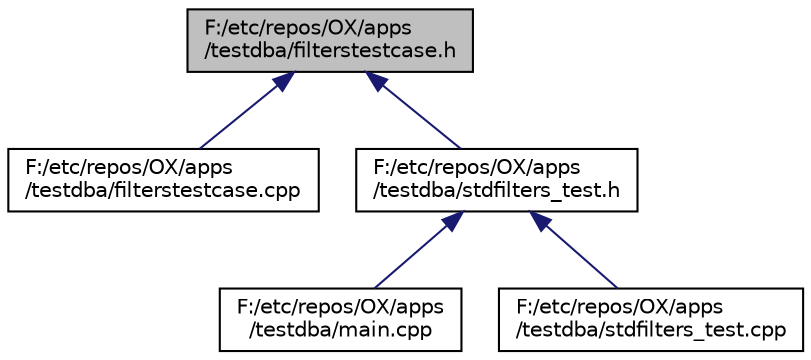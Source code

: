 digraph "F:/etc/repos/OX/apps/testdba/filterstestcase.h"
{
  edge [fontname="Helvetica",fontsize="10",labelfontname="Helvetica",labelfontsize="10"];
  node [fontname="Helvetica",fontsize="10",shape=record];
  Node1 [label="F:/etc/repos/OX/apps\l/testdba/filterstestcase.h",height=0.2,width=0.4,color="black", fillcolor="grey75", style="filled" fontcolor="black"];
  Node1 -> Node2 [dir="back",color="midnightblue",fontsize="10",style="solid",fontname="Helvetica"];
  Node2 [label="F:/etc/repos/OX/apps\l/testdba/filterstestcase.cpp",height=0.2,width=0.4,color="black", fillcolor="white", style="filled",URL="$filterstestcase_8cpp.html"];
  Node1 -> Node3 [dir="back",color="midnightblue",fontsize="10",style="solid",fontname="Helvetica"];
  Node3 [label="F:/etc/repos/OX/apps\l/testdba/stdfilters_test.h",height=0.2,width=0.4,color="black", fillcolor="white", style="filled",URL="$stdfilters__test_8h.html"];
  Node3 -> Node4 [dir="back",color="midnightblue",fontsize="10",style="solid",fontname="Helvetica"];
  Node4 [label="F:/etc/repos/OX/apps\l/testdba/main.cpp",height=0.2,width=0.4,color="black", fillcolor="white", style="filled",URL="$testdba_2main_8cpp.html"];
  Node3 -> Node5 [dir="back",color="midnightblue",fontsize="10",style="solid",fontname="Helvetica"];
  Node5 [label="F:/etc/repos/OX/apps\l/testdba/stdfilters_test.cpp",height=0.2,width=0.4,color="black", fillcolor="white", style="filled",URL="$stdfilters__test_8cpp.html"];
}
